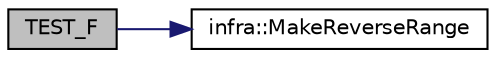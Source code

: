 digraph "TEST_F"
{
 // INTERACTIVE_SVG=YES
  edge [fontname="Helvetica",fontsize="10",labelfontname="Helvetica",labelfontsize="10"];
  node [fontname="Helvetica",fontsize="10",shape=record];
  rankdir="LR";
  Node29 [label="TEST_F",height=0.2,width=0.4,color="black", fillcolor="grey75", style="filled", fontcolor="black"];
  Node29 -> Node30 [color="midnightblue",fontsize="10",style="solid",fontname="Helvetica"];
  Node30 [label="infra::MakeReverseRange",height=0.2,width=0.4,color="black", fillcolor="white", style="filled",URL="$d0/de3/namespaceinfra.html#a1ca58e90cbed731af65bfe9eb51cacae"];
}
